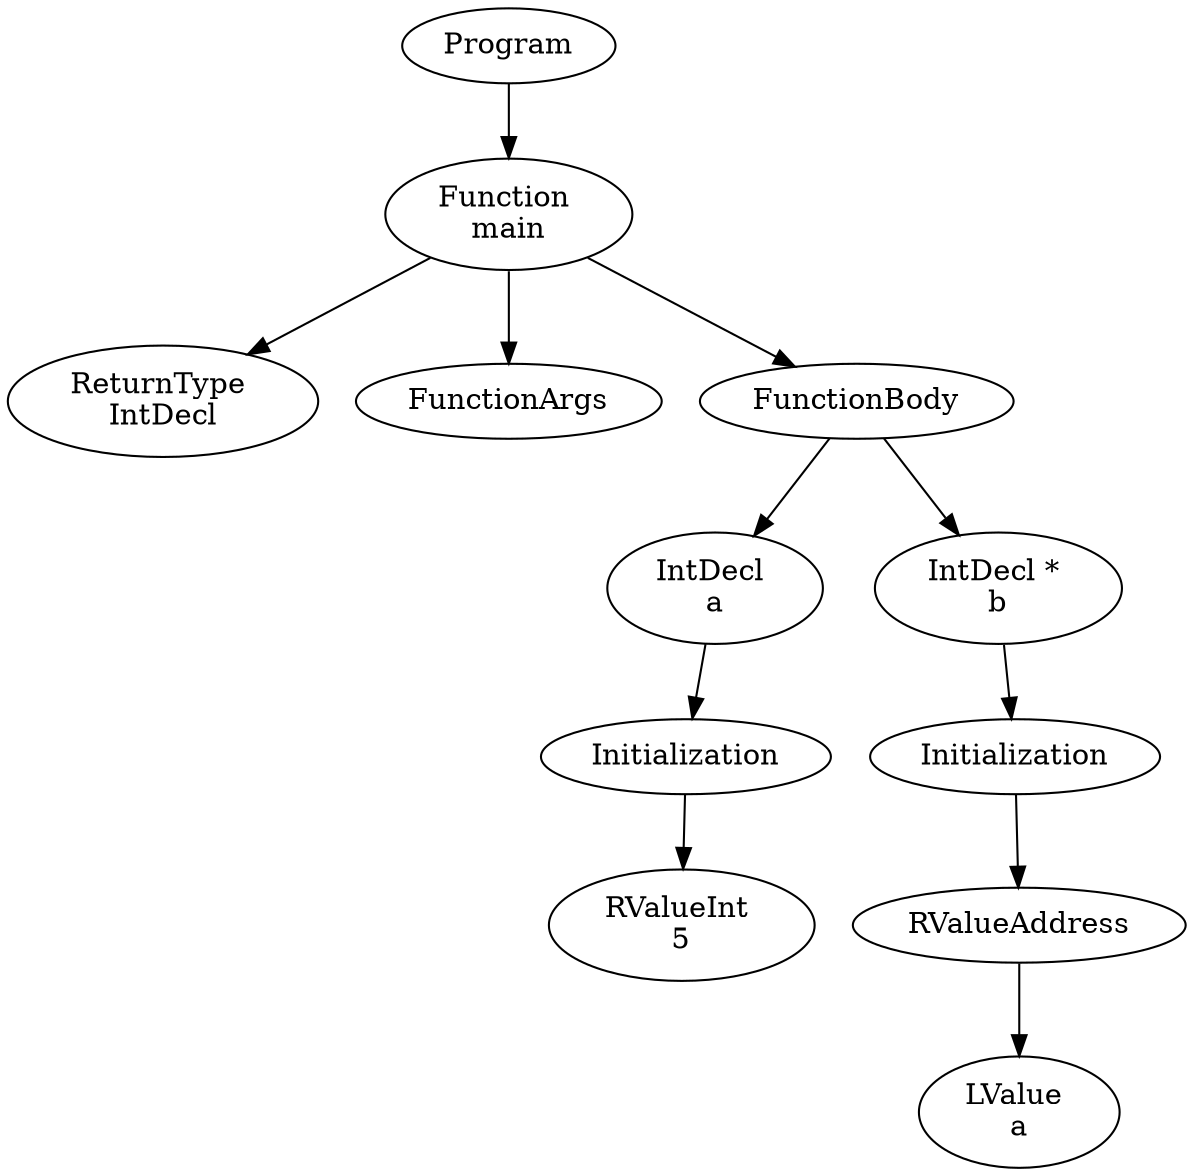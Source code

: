 digraph AST {
1 [label="Program"];
2 [label="Function \nmain"];
3 [label="ReturnType \nIntDecl"];
4 [label="FunctionArgs"];
5 [label="FunctionBody"];
6 [label="IntDecl \na"];
7 [label="Initialization"];
8 [label="RValueInt \n5"];
7 -> 8;
6 -> 7;
9 [label="IntDecl * \nb"];
10 [label="Initialization"];
11 [label="RValueAddress"];
12 [label="LValue \na"];
11 -> 12;
10 -> 11;
9 -> 10;
5 -> 6;
5 -> 9;
2 -> 3;
2 -> 4;
2 -> 5;
1 -> 2;
}